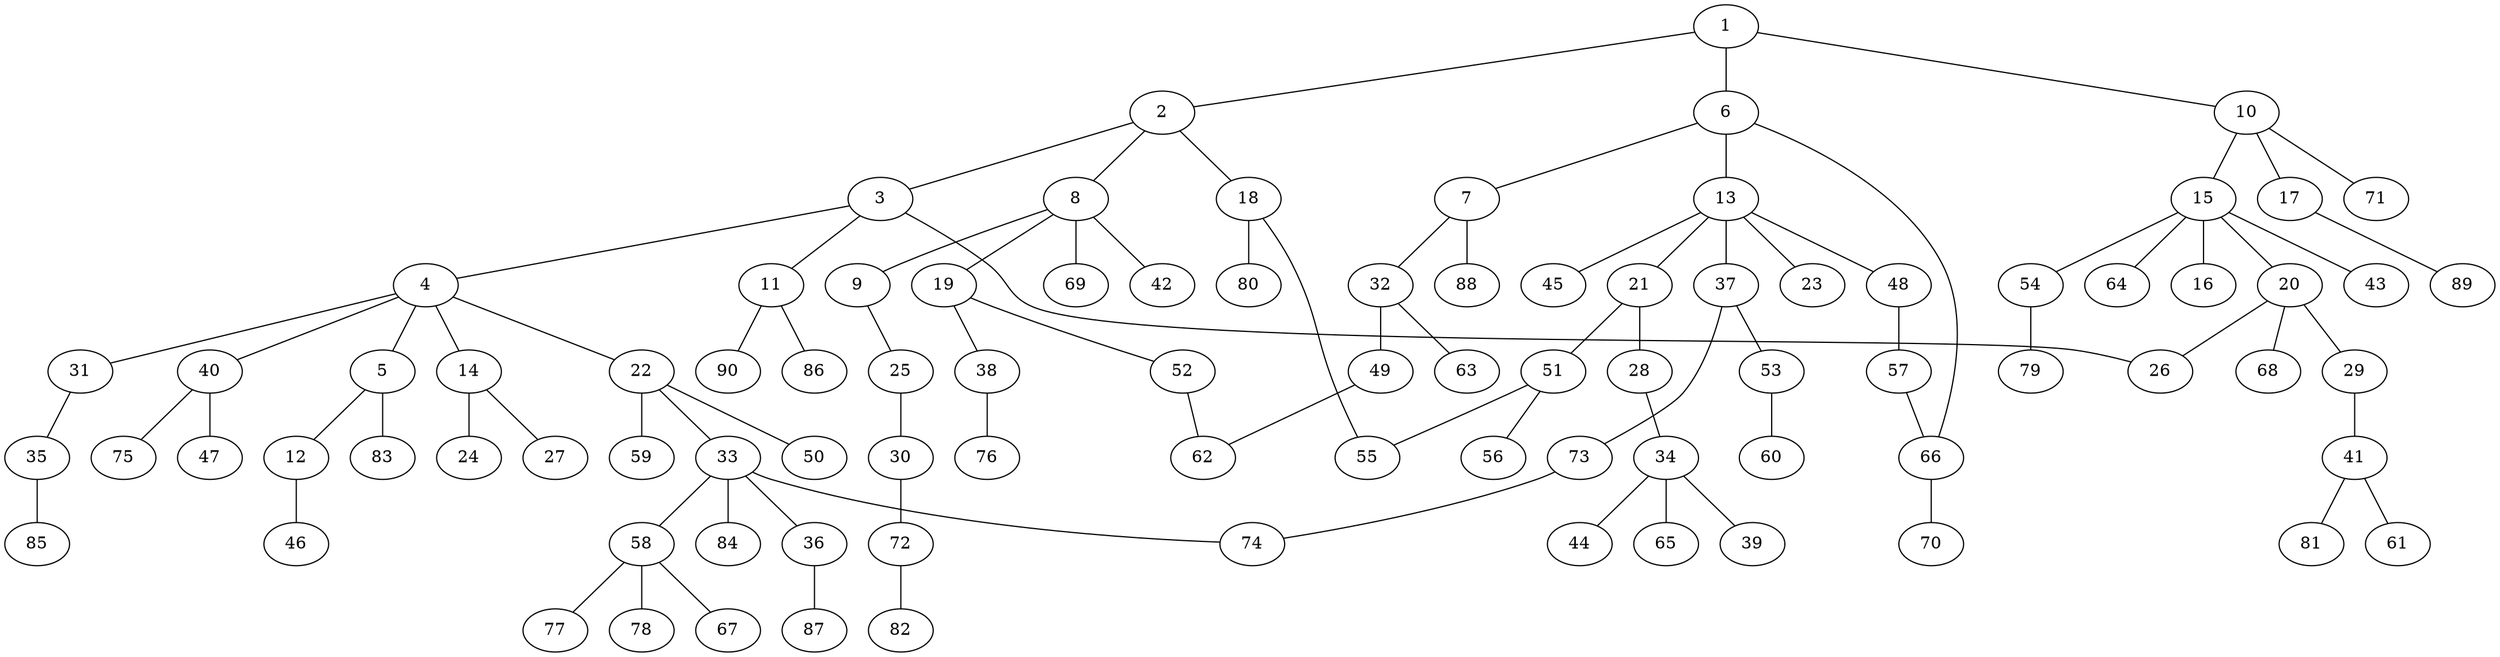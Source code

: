 graph graphname {1--2
1--6
1--10
2--3
2--8
2--18
3--4
3--11
3--26
4--5
4--14
4--22
4--31
4--40
5--12
5--83
6--7
6--13
6--66
7--32
7--88
8--9
8--19
8--42
8--69
9--25
10--15
10--17
10--71
11--86
11--90
12--46
13--21
13--23
13--37
13--45
13--48
14--24
14--27
15--16
15--20
15--43
15--54
15--64
17--89
18--55
18--80
19--38
19--52
20--26
20--29
20--68
21--28
21--51
22--33
22--50
22--59
25--30
28--34
29--41
30--72
31--35
32--49
32--63
33--36
33--58
33--74
33--84
34--39
34--44
34--65
35--85
36--87
37--53
37--73
38--76
40--47
40--75
41--61
41--81
48--57
49--62
51--55
51--56
52--62
53--60
54--79
57--66
58--67
58--77
58--78
66--70
72--82
73--74
}
